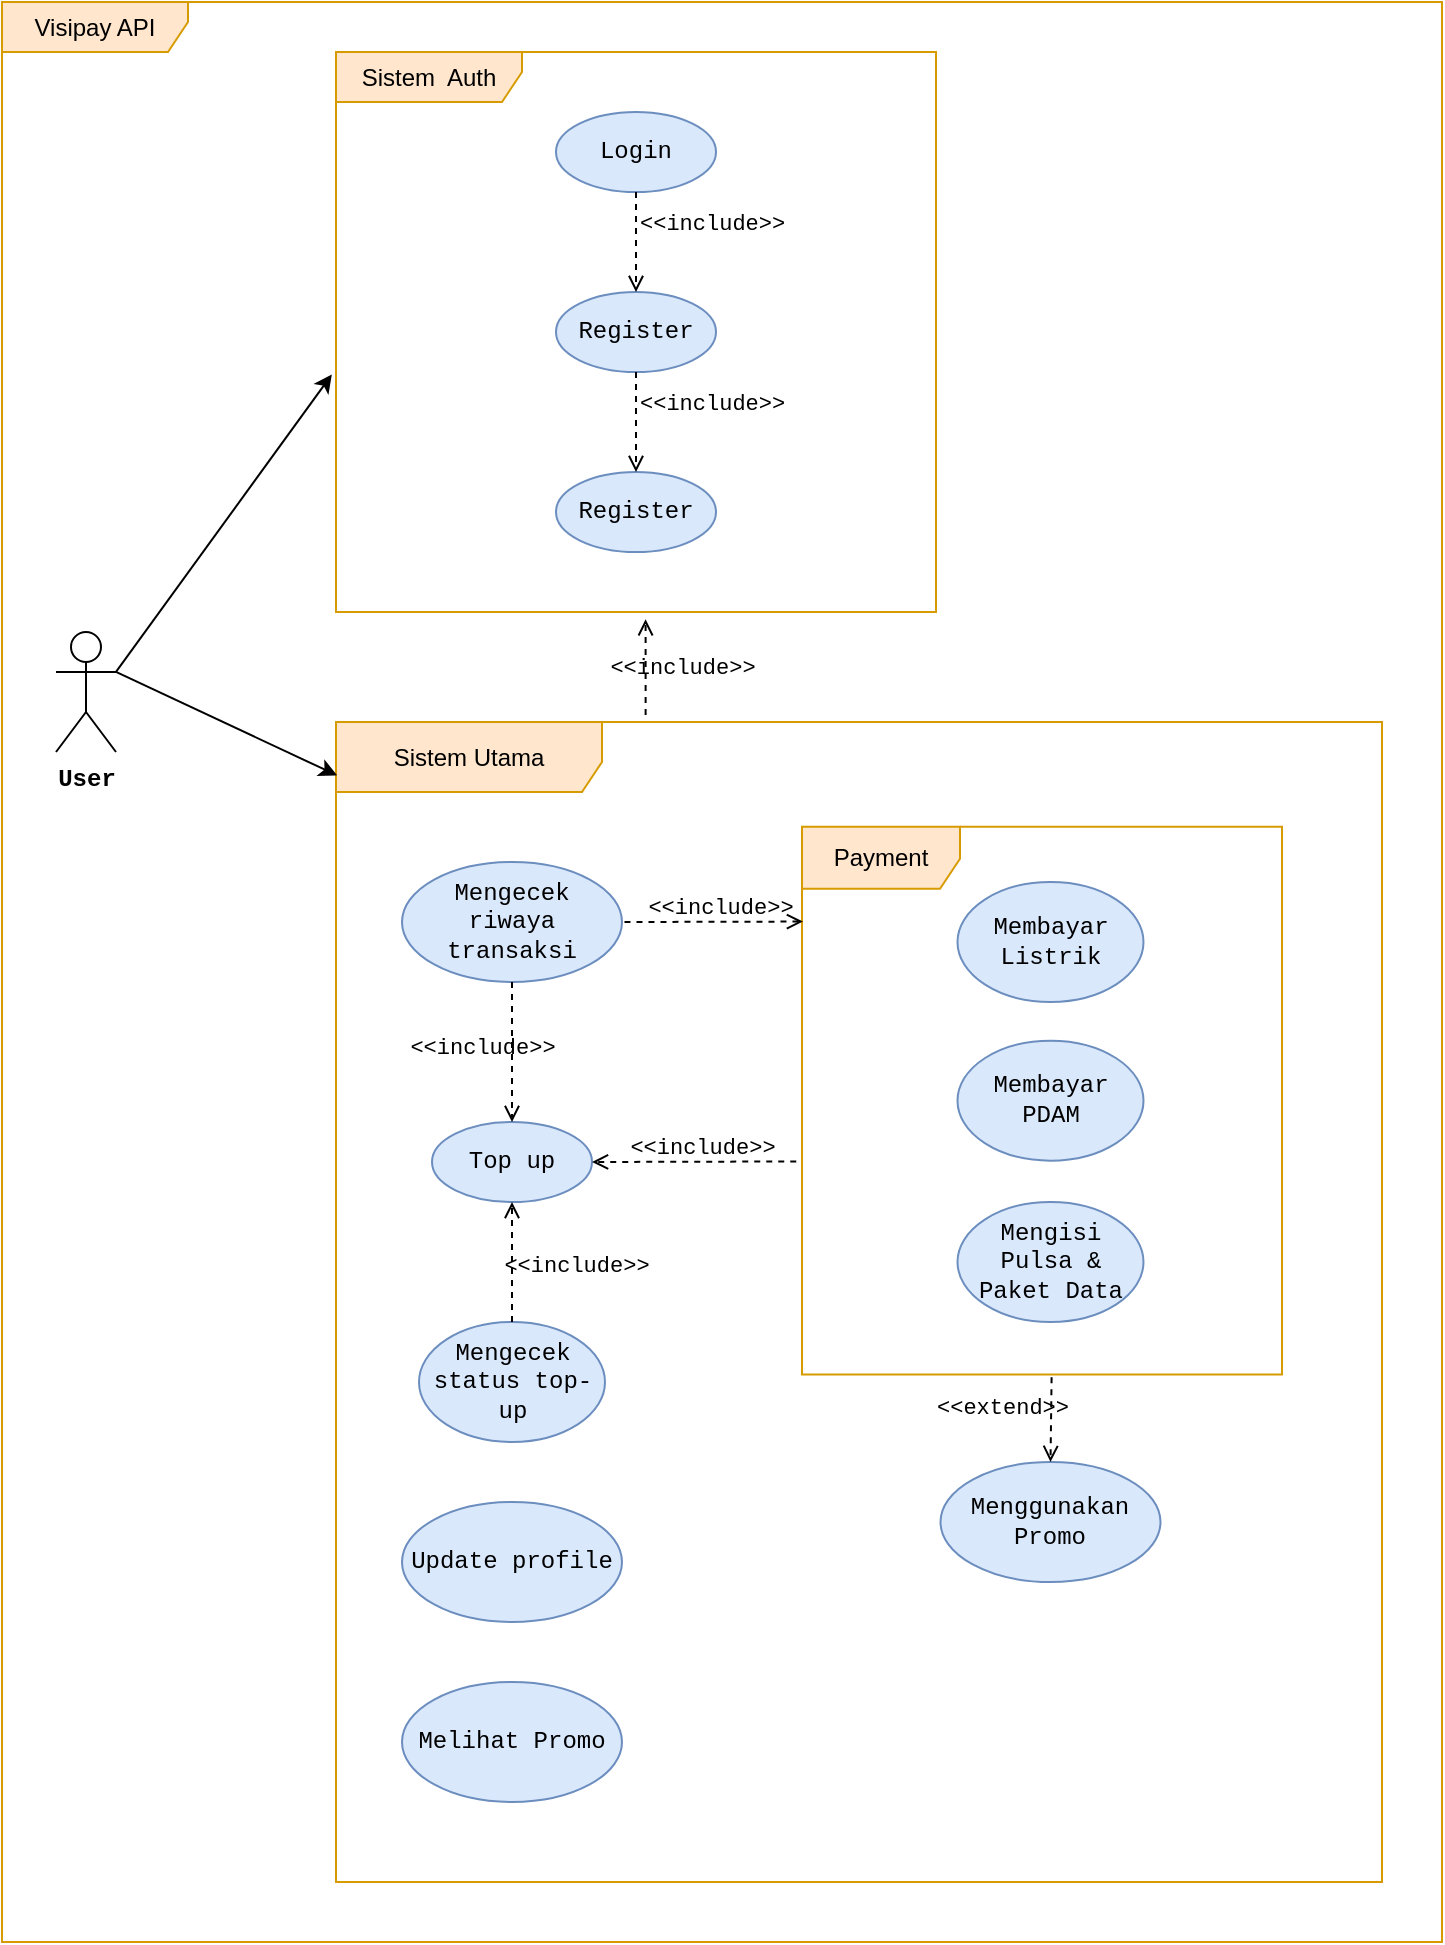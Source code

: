 <mxfile>
    <diagram id="E3wJx75sWxEr6Bw6gObw" name="Use Case">
        <mxGraphModel dx="845" dy="739" grid="1" gridSize="10" guides="1" tooltips="1" connect="1" arrows="1" fold="1" page="1" pageScale="1" pageWidth="850" pageHeight="1100" math="0" shadow="0">
            <root>
                <mxCell id="0"/>
                <mxCell id="1" parent="0"/>
                <mxCell id="80" value="Visipay API" style="shape=umlFrame;whiteSpace=wrap;html=1;fillColor=#ffe6cc;strokeColor=#d79b00;width=93;height=25;" vertex="1" parent="1">
                    <mxGeometry x="120" y="160" width="720" height="970" as="geometry"/>
                </mxCell>
                <mxCell id="41" value="Sistem Utama" style="shape=umlFrame;whiteSpace=wrap;html=1;fillColor=#ffe6cc;strokeColor=#d79b00;width=133;height=35;" parent="1" vertex="1">
                    <mxGeometry x="287" y="520" width="523" height="580" as="geometry"/>
                </mxCell>
                <mxCell id="73" value="Payment" style="shape=umlFrame;whiteSpace=wrap;html=1;fillColor=#ffe6cc;strokeColor=#d79b00;width=79;height=31;" vertex="1" parent="1">
                    <mxGeometry x="520" y="572.41" width="240" height="273.84" as="geometry"/>
                </mxCell>
                <mxCell id="35" value="Sistem&amp;nbsp; Auth" style="shape=umlFrame;whiteSpace=wrap;html=1;fillColor=#ffe6cc;strokeColor=#d79b00;width=93;height=25;" parent="1" vertex="1">
                    <mxGeometry x="287" y="185" width="300" height="280" as="geometry"/>
                </mxCell>
                <mxCell id="36" value="Login" style="ellipse;whiteSpace=wrap;html=1;fontFamily=Courier New;fillColor=#dae8fc;strokeColor=#6c8ebf;" parent="1" vertex="1">
                    <mxGeometry x="397" y="215" width="80" height="40" as="geometry"/>
                </mxCell>
                <mxCell id="37" value="Register" style="ellipse;whiteSpace=wrap;html=1;fontFamily=Courier New;fillColor=#dae8fc;strokeColor=#6c8ebf;" parent="1" vertex="1">
                    <mxGeometry x="397" y="305" width="80" height="40" as="geometry"/>
                </mxCell>
                <mxCell id="38" value="Register" style="ellipse;whiteSpace=wrap;html=1;fontFamily=Courier New;fillColor=#dae8fc;strokeColor=#6c8ebf;" parent="1" vertex="1">
                    <mxGeometry x="397" y="395" width="80" height="40" as="geometry"/>
                </mxCell>
                <mxCell id="39" value="&amp;lt;&amp;lt;include&amp;gt;&amp;gt;" style="edgeStyle=none;html=1;endArrow=open;verticalAlign=bottom;dashed=1;labelBackgroundColor=none;fontFamily=Courier New;exitX=0.5;exitY=1;exitDx=0;exitDy=0;entryX=0.5;entryY=0;entryDx=0;entryDy=0;align=left;" parent="1" source="36" target="37" edge="1">
                    <mxGeometry width="160" relative="1" as="geometry">
                        <mxPoint x="267" y="15" as="sourcePoint"/>
                        <mxPoint x="267" y="75" as="targetPoint"/>
                        <Array as="points"/>
                    </mxGeometry>
                </mxCell>
                <mxCell id="40" value="&amp;lt;&amp;lt;include&amp;gt;&amp;gt;" style="edgeStyle=none;html=1;endArrow=open;verticalAlign=bottom;dashed=1;labelBackgroundColor=none;fontFamily=Courier New;exitX=0.5;exitY=1;exitDx=0;exitDy=0;entryX=0.5;entryY=0;entryDx=0;entryDy=0;align=left;" parent="1" source="37" target="38" edge="1">
                    <mxGeometry width="160" relative="1" as="geometry">
                        <mxPoint x="447" y="265" as="sourcePoint"/>
                        <mxPoint x="447" y="315" as="targetPoint"/>
                        <Array as="points"/>
                    </mxGeometry>
                </mxCell>
                <mxCell id="43" value="Top up" style="ellipse;whiteSpace=wrap;html=1;fontFamily=Courier New;fillColor=#dae8fc;strokeColor=#6c8ebf;" parent="1" vertex="1">
                    <mxGeometry x="335" y="720" width="80" height="40" as="geometry"/>
                </mxCell>
                <mxCell id="44" value="Mengecek status top-up" style="ellipse;whiteSpace=wrap;html=1;fontFamily=Courier New;fillColor=#dae8fc;strokeColor=#6c8ebf;" parent="1" vertex="1">
                    <mxGeometry x="328.5" y="820" width="93" height="60" as="geometry"/>
                </mxCell>
                <mxCell id="50" value="Update profile" style="ellipse;whiteSpace=wrap;html=1;fontFamily=Courier New;fillColor=#dae8fc;strokeColor=#6c8ebf;" parent="1" vertex="1">
                    <mxGeometry x="320" y="910" width="110" height="60" as="geometry"/>
                </mxCell>
                <mxCell id="74" style="html=1;entryX=-0.007;entryY=0.576;entryDx=0;entryDy=0;entryPerimeter=0;exitX=1;exitY=0.333;exitDx=0;exitDy=0;exitPerimeter=0;" edge="1" parent="1" source="51" target="35">
                    <mxGeometry relative="1" as="geometry">
                        <mxPoint x="200" y="500" as="sourcePoint"/>
                        <mxPoint x="240" y="320" as="targetPoint"/>
                    </mxGeometry>
                </mxCell>
                <mxCell id="75" style="edgeStyle=none;html=1;entryX=0.001;entryY=0.046;entryDx=0;entryDy=0;entryPerimeter=0;exitX=1;exitY=0.333;exitDx=0;exitDy=0;exitPerimeter=0;" edge="1" parent="1" source="51" target="41">
                    <mxGeometry relative="1" as="geometry"/>
                </mxCell>
                <mxCell id="51" value="User" style="shape=umlActor;html=1;verticalLabelPosition=bottom;verticalAlign=top;align=center;fontFamily=Courier New;fontStyle=1" parent="1" vertex="1">
                    <mxGeometry x="147" y="475" width="30" height="60" as="geometry"/>
                </mxCell>
                <mxCell id="61" value="Mengecek riwaya transaksi" style="ellipse;whiteSpace=wrap;html=1;fontFamily=Courier New;fillColor=#dae8fc;strokeColor=#6c8ebf;" vertex="1" parent="1">
                    <mxGeometry x="320" y="590" width="110" height="60" as="geometry"/>
                </mxCell>
                <mxCell id="63" value="&amp;lt;&amp;lt;include&amp;gt;&amp;gt;" style="edgeStyle=none;html=1;endArrow=open;verticalAlign=top;dashed=1;labelBackgroundColor=none;fontFamily=Courier New;align=center;entryX=0.5;entryY=1;entryDx=0;entryDy=0;exitX=0.5;exitY=0;exitDx=0;exitDy=0;" edge="1" parent="1" source="44" target="43">
                    <mxGeometry x="0.371" y="-32" width="160" relative="1" as="geometry">
                        <mxPoint x="335.4" y="1055.865" as="sourcePoint"/>
                        <mxPoint x="275.0" y="998" as="targetPoint"/>
                        <Array as="points"/>
                        <mxPoint as="offset"/>
                    </mxGeometry>
                </mxCell>
                <mxCell id="65" value="&amp;lt;&amp;lt;include&amp;gt;&amp;gt;" style="edgeStyle=none;html=1;endArrow=open;verticalAlign=top;dashed=1;labelBackgroundColor=none;fontFamily=Courier New;align=center;entryX=0.5;entryY=0;entryDx=0;entryDy=0;exitX=0.5;exitY=1;exitDx=0;exitDy=0;" edge="1" parent="1" source="61" target="43">
                    <mxGeometry x="-0.429" y="-15" width="160" relative="1" as="geometry">
                        <mxPoint x="335.4" y="1027.865" as="sourcePoint"/>
                        <mxPoint x="275.0" y="970" as="targetPoint"/>
                        <Array as="points"/>
                        <mxPoint as="offset"/>
                    </mxGeometry>
                </mxCell>
                <mxCell id="67" value="Membayar Listrik" style="ellipse;whiteSpace=wrap;html=1;fontFamily=Courier New;fillColor=#dae8fc;strokeColor=#6c8ebf;" vertex="1" parent="1">
                    <mxGeometry x="597.75" y="600" width="93" height="60" as="geometry"/>
                </mxCell>
                <mxCell id="68" value="Membayar PDAM" style="ellipse;whiteSpace=wrap;html=1;fontFamily=Courier New;fillColor=#dae8fc;strokeColor=#6c8ebf;" vertex="1" parent="1">
                    <mxGeometry x="597.75" y="679.33" width="93" height="60" as="geometry"/>
                </mxCell>
                <mxCell id="69" value="Mengisi Pulsa &amp;amp; Paket Data" style="ellipse;whiteSpace=wrap;html=1;fontFamily=Courier New;fillColor=#dae8fc;strokeColor=#6c8ebf;" vertex="1" parent="1">
                    <mxGeometry x="597.75" y="760" width="93" height="60" as="geometry"/>
                </mxCell>
                <mxCell id="76" value="&amp;lt;&amp;lt;include&amp;gt;&amp;gt;" style="edgeStyle=none;html=1;endArrow=open;verticalAlign=top;dashed=1;labelBackgroundColor=none;fontFamily=Courier New;align=center;entryX=0.516;entryY=1.013;entryDx=0;entryDy=0;exitX=0.296;exitY=-0.006;exitDx=0;exitDy=0;entryPerimeter=0;exitPerimeter=0;" edge="1" parent="1" source="41" target="35">
                    <mxGeometry x="0.529" y="-18" width="160" relative="1" as="geometry">
                        <mxPoint x="385" y="660" as="sourcePoint"/>
                        <mxPoint x="385" y="730" as="targetPoint"/>
                        <Array as="points"/>
                        <mxPoint as="offset"/>
                    </mxGeometry>
                </mxCell>
                <mxCell id="78" value="&amp;lt;&amp;lt;include&amp;gt;&amp;gt;" style="edgeStyle=none;html=1;endArrow=open;verticalAlign=top;dashed=1;labelBackgroundColor=none;fontFamily=Courier New;align=center;entryX=1;entryY=0.5;entryDx=0;entryDy=0;exitX=-0.012;exitY=0.611;exitDx=0;exitDy=0;exitPerimeter=0;" edge="1" parent="1" source="73" target="43">
                    <mxGeometry x="-0.078" y="-20" width="160" relative="1" as="geometry">
                        <mxPoint x="385" y="830" as="sourcePoint"/>
                        <mxPoint x="385" y="770" as="targetPoint"/>
                        <Array as="points"/>
                        <mxPoint as="offset"/>
                    </mxGeometry>
                </mxCell>
                <mxCell id="79" value="&amp;lt;&amp;lt;include&amp;gt;&amp;gt;" style="edgeStyle=none;html=1;endArrow=none;verticalAlign=top;dashed=1;labelBackgroundColor=none;fontFamily=Courier New;align=center;entryX=1;entryY=0.5;entryDx=0;entryDy=0;exitX=0.002;exitY=0.173;exitDx=0;exitDy=0;exitPerimeter=0;startArrow=open;startFill=0;endFill=0;" edge="1" parent="1" source="73" target="61">
                    <mxGeometry x="-0.078" y="-20" width="160" relative="1" as="geometry">
                        <mxPoint x="527.12" y="749.726" as="sourcePoint"/>
                        <mxPoint x="425" y="750" as="targetPoint"/>
                        <Array as="points"/>
                        <mxPoint as="offset"/>
                    </mxGeometry>
                </mxCell>
                <mxCell id="81" value="Melihat Promo" style="ellipse;whiteSpace=wrap;html=1;fontFamily=Courier New;fillColor=#dae8fc;strokeColor=#6c8ebf;" vertex="1" parent="1">
                    <mxGeometry x="320" y="1000" width="110" height="60" as="geometry"/>
                </mxCell>
                <mxCell id="82" value="Menggunakan Promo" style="ellipse;whiteSpace=wrap;html=1;fontFamily=Courier New;fillColor=#dae8fc;strokeColor=#6c8ebf;" vertex="1" parent="1">
                    <mxGeometry x="589.25" y="890" width="110" height="60" as="geometry"/>
                </mxCell>
                <mxCell id="83" value="&amp;lt;&amp;lt;extend&amp;gt;&amp;gt;" style="edgeStyle=none;html=1;endArrow=open;verticalAlign=top;dashed=1;labelBackgroundColor=none;fontFamily=Courier New;align=center;entryX=0.5;entryY=0;entryDx=0;entryDy=0;exitX=0.52;exitY=1.005;exitDx=0;exitDy=0;exitPerimeter=0;" edge="1" parent="1" source="73" target="82">
                    <mxGeometry x="-0.873" y="-25" width="160" relative="1" as="geometry">
                        <mxPoint x="527.12" y="749.726" as="sourcePoint"/>
                        <mxPoint x="425" y="750" as="targetPoint"/>
                        <Array as="points"/>
                        <mxPoint as="offset"/>
                    </mxGeometry>
                </mxCell>
            </root>
        </mxGraphModel>
    </diagram>
</mxfile>